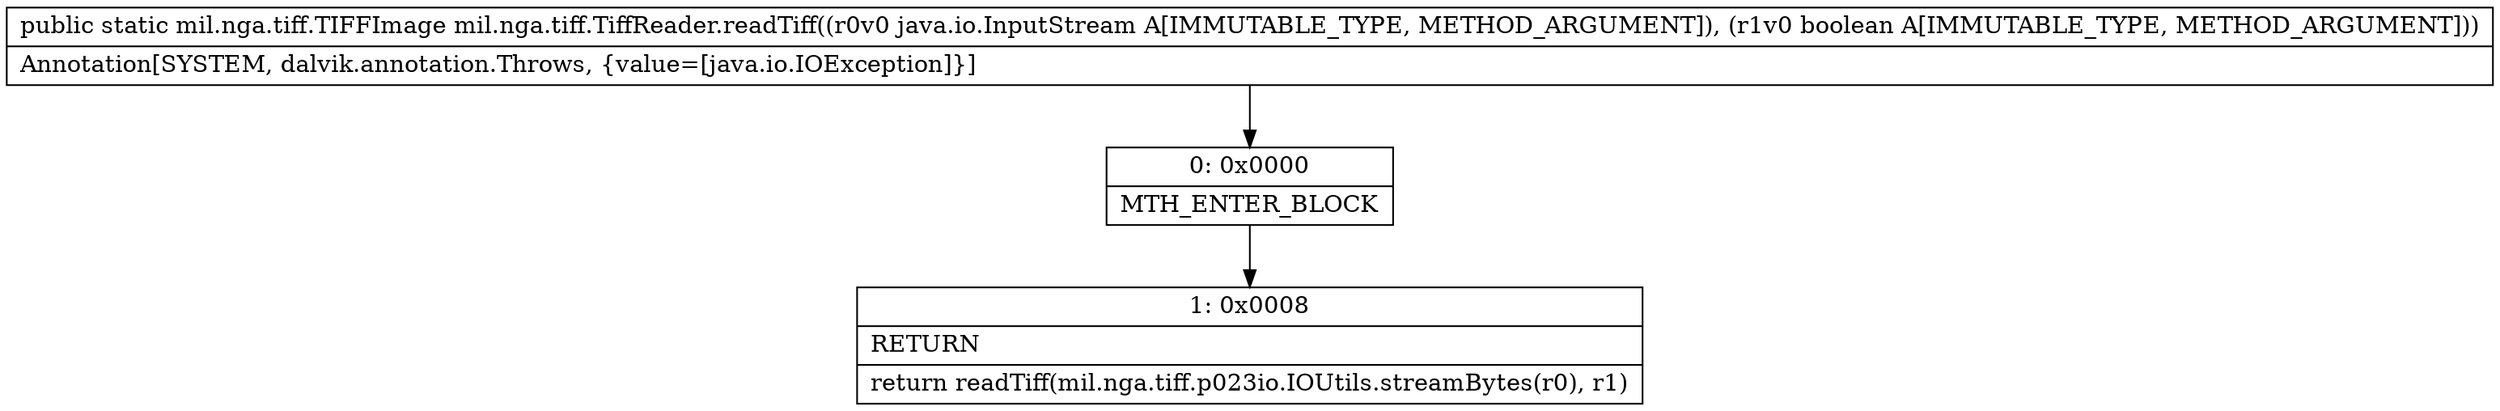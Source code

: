 digraph "CFG formil.nga.tiff.TiffReader.readTiff(Ljava\/io\/InputStream;Z)Lmil\/nga\/tiff\/TIFFImage;" {
Node_0 [shape=record,label="{0\:\ 0x0000|MTH_ENTER_BLOCK\l}"];
Node_1 [shape=record,label="{1\:\ 0x0008|RETURN\l|return readTiff(mil.nga.tiff.p023io.IOUtils.streamBytes(r0), r1)\l}"];
MethodNode[shape=record,label="{public static mil.nga.tiff.TIFFImage mil.nga.tiff.TiffReader.readTiff((r0v0 java.io.InputStream A[IMMUTABLE_TYPE, METHOD_ARGUMENT]), (r1v0 boolean A[IMMUTABLE_TYPE, METHOD_ARGUMENT]))  | Annotation[SYSTEM, dalvik.annotation.Throws, \{value=[java.io.IOException]\}]\l}"];
MethodNode -> Node_0;
Node_0 -> Node_1;
}

